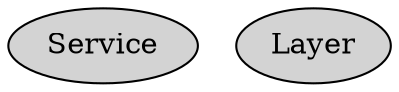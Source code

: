 digraph b { 


  ratio=0.9;
  ranksep=0.2;
  overlap=false;

  0 [label="Service",style=filled,fixedsize=false];
  1 [label="Layer",style=filled,fixedsize=false];

}

